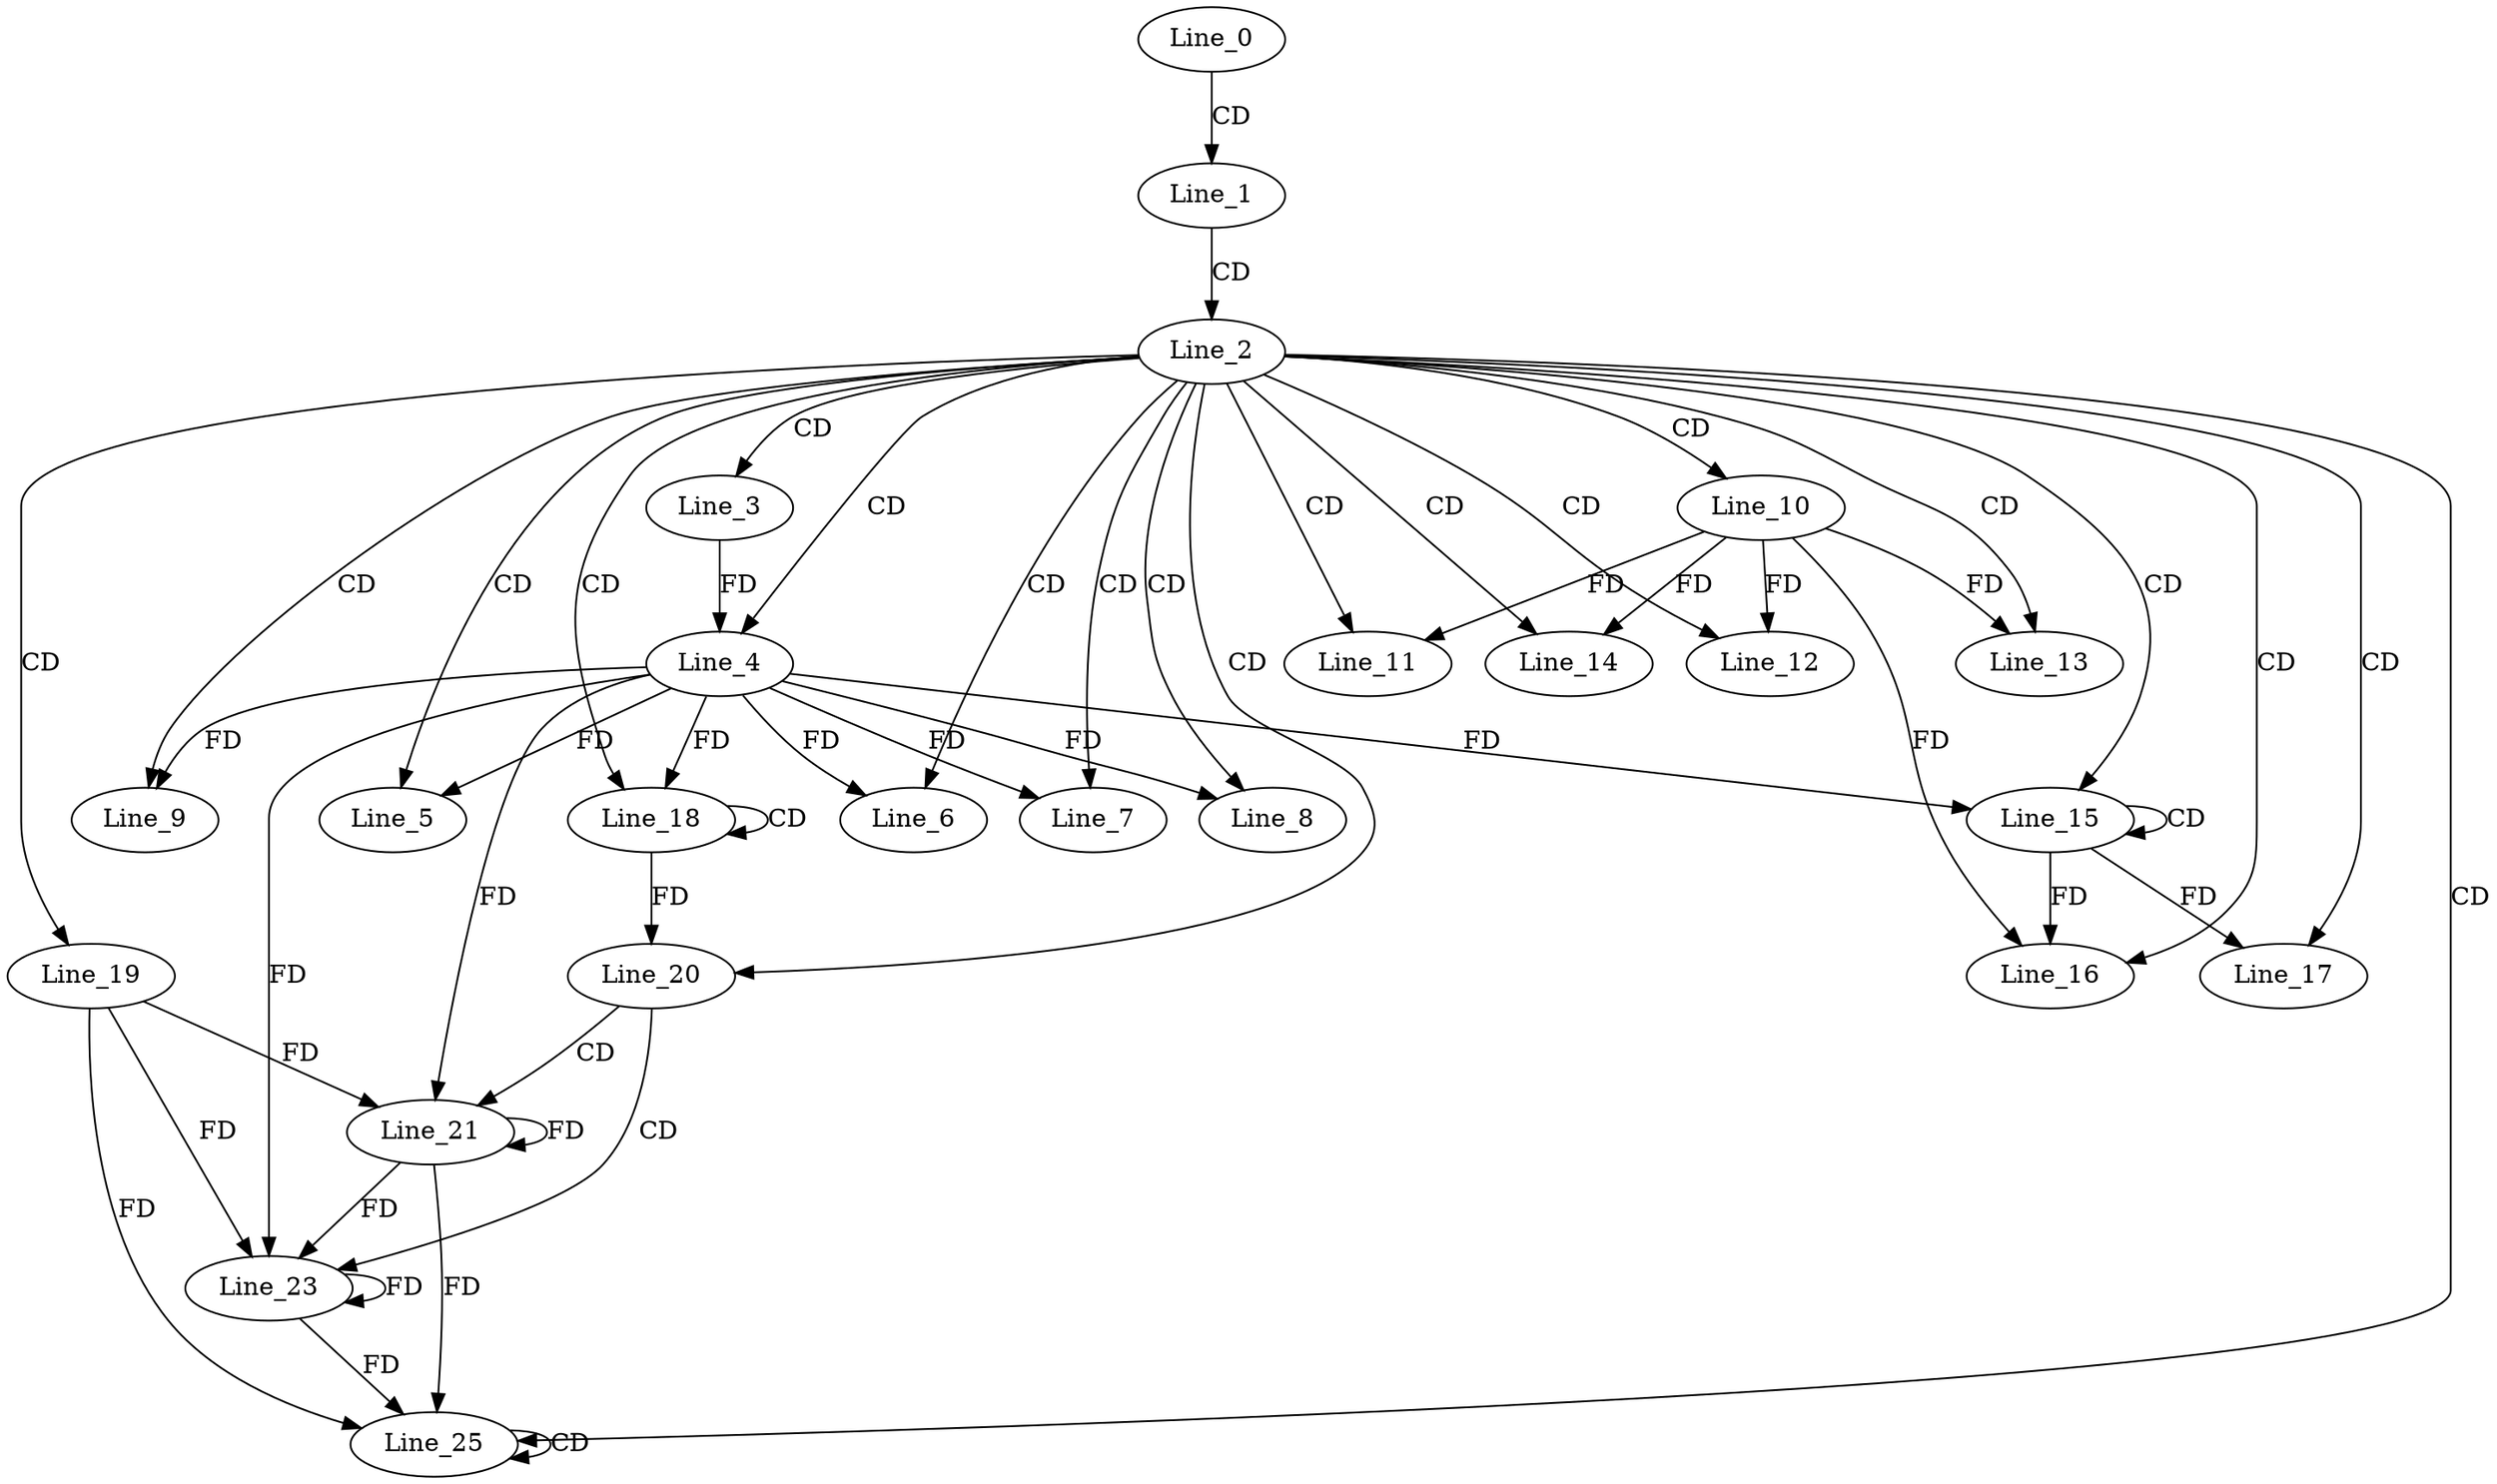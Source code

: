 digraph G {
  Line_0;
  Line_1;
  Line_2;
  Line_3;
  Line_4;
  Line_4;
  Line_5;
  Line_6;
  Line_7;
  Line_8;
  Line_9;
  Line_10;
  Line_11;
  Line_11;
  Line_11;
  Line_12;
  Line_12;
  Line_12;
  Line_13;
  Line_13;
  Line_14;
  Line_14;
  Line_15;
  Line_15;
  Line_16;
  Line_16;
  Line_17;
  Line_18;
  Line_18;
  Line_19;
  Line_20;
  Line_21;
  Line_21;
  Line_23;
  Line_23;
  Line_25;
  Line_25;
  Line_0 -> Line_1 [ label="CD" ];
  Line_1 -> Line_2 [ label="CD" ];
  Line_2 -> Line_3 [ label="CD" ];
  Line_2 -> Line_4 [ label="CD" ];
  Line_3 -> Line_4 [ label="FD" ];
  Line_2 -> Line_5 [ label="CD" ];
  Line_4 -> Line_5 [ label="FD" ];
  Line_2 -> Line_6 [ label="CD" ];
  Line_4 -> Line_6 [ label="FD" ];
  Line_2 -> Line_7 [ label="CD" ];
  Line_4 -> Line_7 [ label="FD" ];
  Line_2 -> Line_8 [ label="CD" ];
  Line_4 -> Line_8 [ label="FD" ];
  Line_2 -> Line_9 [ label="CD" ];
  Line_4 -> Line_9 [ label="FD" ];
  Line_2 -> Line_10 [ label="CD" ];
  Line_2 -> Line_11 [ label="CD" ];
  Line_10 -> Line_11 [ label="FD" ];
  Line_2 -> Line_12 [ label="CD" ];
  Line_10 -> Line_12 [ label="FD" ];
  Line_2 -> Line_13 [ label="CD" ];
  Line_10 -> Line_13 [ label="FD" ];
  Line_2 -> Line_14 [ label="CD" ];
  Line_10 -> Line_14 [ label="FD" ];
  Line_2 -> Line_15 [ label="CD" ];
  Line_15 -> Line_15 [ label="CD" ];
  Line_4 -> Line_15 [ label="FD" ];
  Line_2 -> Line_16 [ label="CD" ];
  Line_15 -> Line_16 [ label="FD" ];
  Line_10 -> Line_16 [ label="FD" ];
  Line_2 -> Line_17 [ label="CD" ];
  Line_15 -> Line_17 [ label="FD" ];
  Line_2 -> Line_18 [ label="CD" ];
  Line_18 -> Line_18 [ label="CD" ];
  Line_4 -> Line_18 [ label="FD" ];
  Line_2 -> Line_19 [ label="CD" ];
  Line_2 -> Line_20 [ label="CD" ];
  Line_18 -> Line_20 [ label="FD" ];
  Line_20 -> Line_21 [ label="CD" ];
  Line_19 -> Line_21 [ label="FD" ];
  Line_21 -> Line_21 [ label="FD" ];
  Line_4 -> Line_21 [ label="FD" ];
  Line_20 -> Line_23 [ label="CD" ];
  Line_19 -> Line_23 [ label="FD" ];
  Line_21 -> Line_23 [ label="FD" ];
  Line_23 -> Line_23 [ label="FD" ];
  Line_4 -> Line_23 [ label="FD" ];
  Line_2 -> Line_25 [ label="CD" ];
  Line_25 -> Line_25 [ label="CD" ];
  Line_19 -> Line_25 [ label="FD" ];
  Line_21 -> Line_25 [ label="FD" ];
  Line_23 -> Line_25 [ label="FD" ];
}
